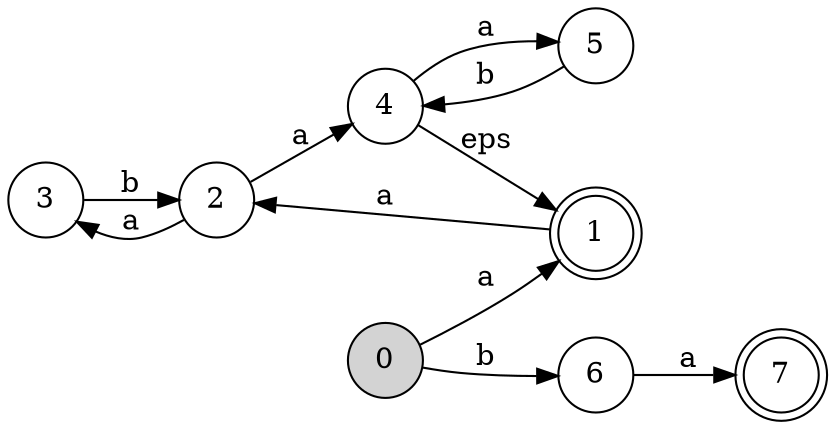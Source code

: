digraph state_machine {
    rankdir = LR;
    node [shape = circle] 3;
    node [shape = circle] 4;
    node [shape = circle] 5;
    node [shape = circle] 6;
    node [shape = circle] 2;
    node [shape = doublecircle] 7;
    node [shape = doublecircle] 1;
    node [shape = circle,style = filled] 0;
    0 -> 1 [label = "a"];
    1 -> 2 [label = "a"];
    2 -> 3 [label = "a"];
    3 -> 2 [label = "b"];
    2 -> 4 [label = "a"];
    4 -> 5 [label = "a"];
    5 -> 4 [label = "b"];
    4 -> 1 [label = "eps"];
    0 -> 6 [label = "b"];
    6 -> 7 [label = "a"];
}
